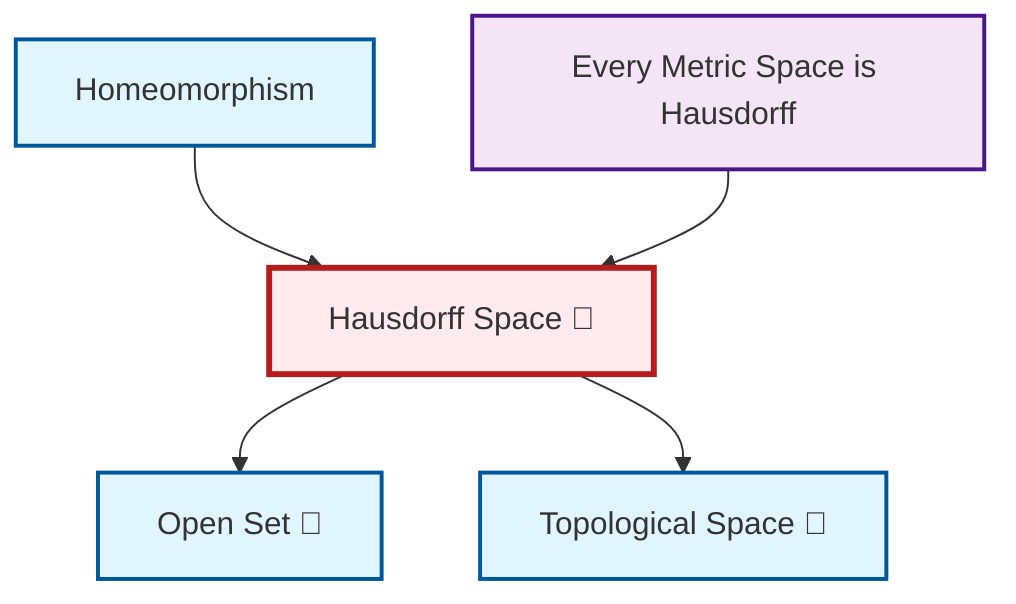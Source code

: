 graph TD
    classDef definition fill:#e1f5fe,stroke:#01579b,stroke-width:2px
    classDef theorem fill:#f3e5f5,stroke:#4a148c,stroke-width:2px
    classDef axiom fill:#fff3e0,stroke:#e65100,stroke-width:2px
    classDef example fill:#e8f5e9,stroke:#1b5e20,stroke-width:2px
    classDef current fill:#ffebee,stroke:#b71c1c,stroke-width:3px
    def-homeomorphism["Homeomorphism"]:::definition
    def-hausdorff["Hausdorff Space 📝"]:::definition
    thm-metric-hausdorff["Every Metric Space is Hausdorff"]:::theorem
    def-open-set["Open Set 📝"]:::definition
    def-topological-space["Topological Space 📝"]:::definition
    def-homeomorphism --> def-hausdorff
    thm-metric-hausdorff --> def-hausdorff
    def-hausdorff --> def-open-set
    def-hausdorff --> def-topological-space
    class def-hausdorff current